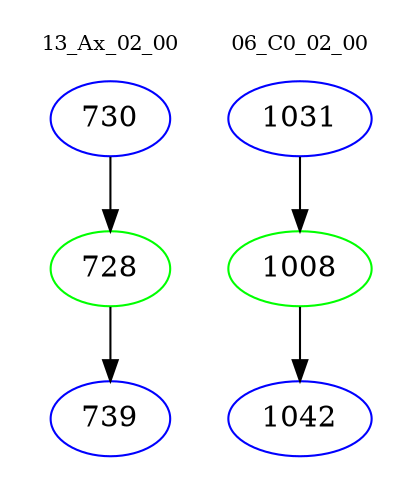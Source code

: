 digraph{
subgraph cluster_0 {
color = white
label = "13_Ax_02_00";
fontsize=10;
T0_730 [label="730", color="blue"]
T0_730 -> T0_728 [color="black"]
T0_728 [label="728", color="green"]
T0_728 -> T0_739 [color="black"]
T0_739 [label="739", color="blue"]
}
subgraph cluster_1 {
color = white
label = "06_C0_02_00";
fontsize=10;
T1_1031 [label="1031", color="blue"]
T1_1031 -> T1_1008 [color="black"]
T1_1008 [label="1008", color="green"]
T1_1008 -> T1_1042 [color="black"]
T1_1042 [label="1042", color="blue"]
}
}
